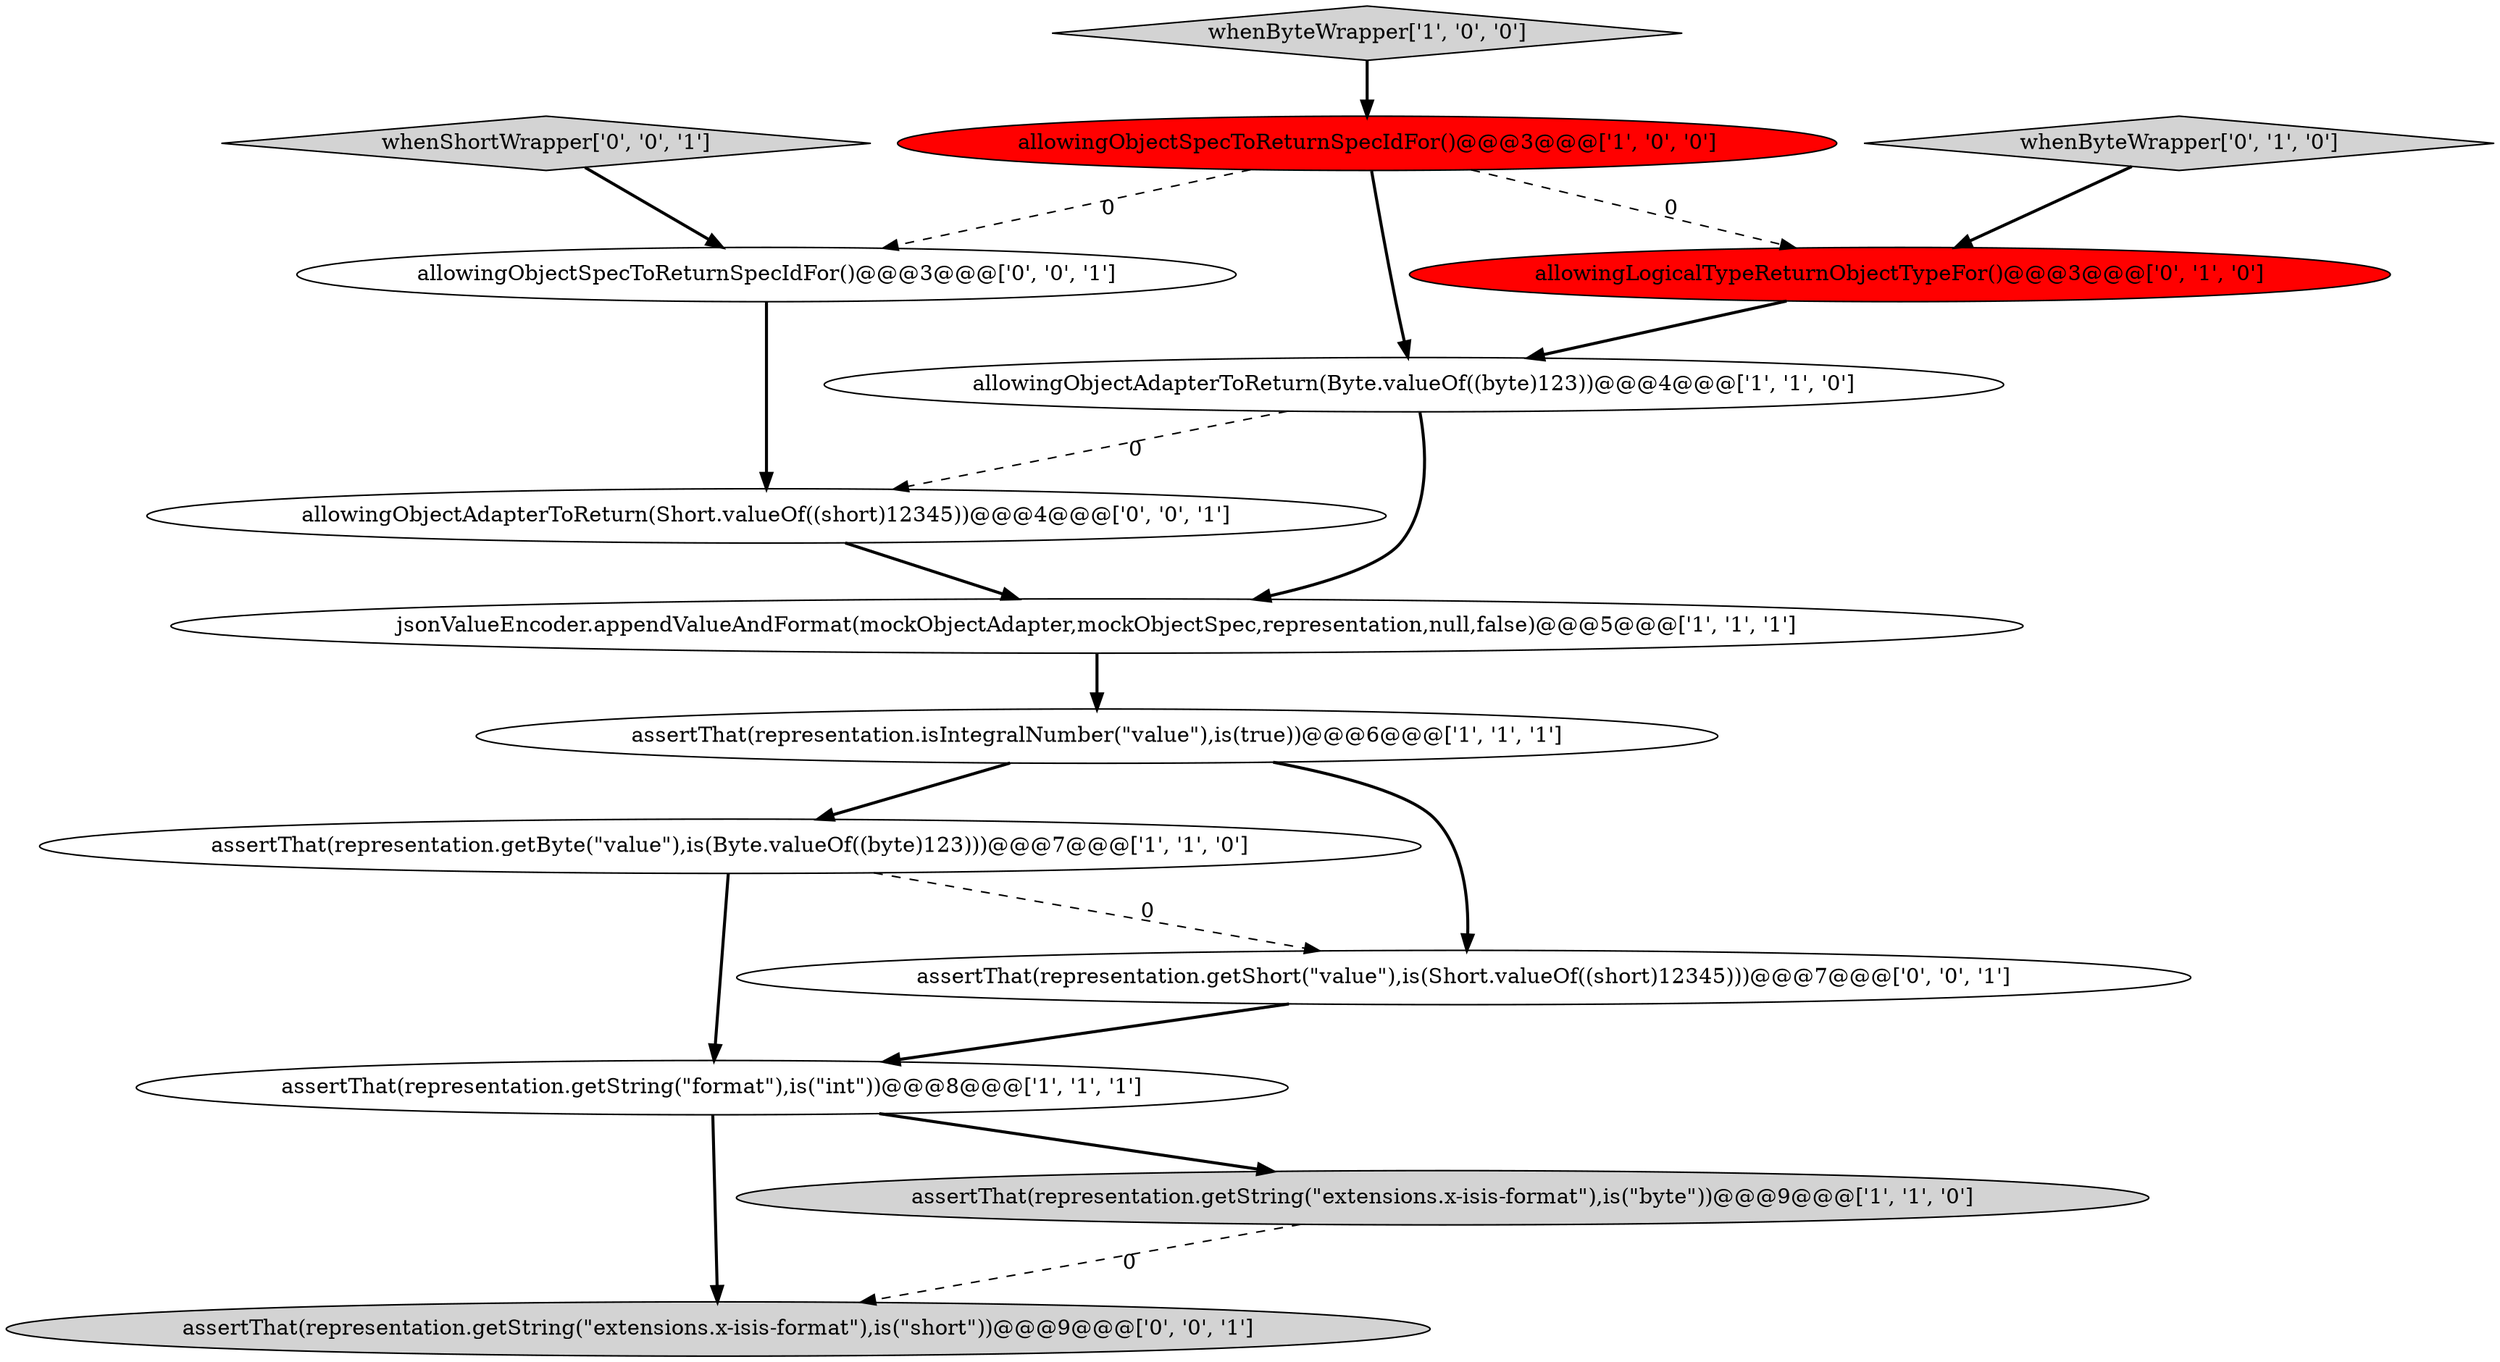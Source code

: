 digraph {
3 [style = filled, label = "allowingObjectSpecToReturnSpecIdFor()@@@3@@@['1', '0', '0']", fillcolor = red, shape = ellipse image = "AAA1AAABBB1BBB"];
14 [style = filled, label = "assertThat(representation.getShort(\"value\"),is(Short.valueOf((short)12345)))@@@7@@@['0', '0', '1']", fillcolor = white, shape = ellipse image = "AAA0AAABBB3BBB"];
10 [style = filled, label = "allowingObjectAdapterToReturn(Short.valueOf((short)12345))@@@4@@@['0', '0', '1']", fillcolor = white, shape = ellipse image = "AAA0AAABBB3BBB"];
11 [style = filled, label = "assertThat(representation.getString(\"extensions.x-isis-format\"),is(\"short\"))@@@9@@@['0', '0', '1']", fillcolor = lightgray, shape = ellipse image = "AAA0AAABBB3BBB"];
13 [style = filled, label = "whenShortWrapper['0', '0', '1']", fillcolor = lightgray, shape = diamond image = "AAA0AAABBB3BBB"];
7 [style = filled, label = "assertThat(representation.getString(\"format\"),is(\"int\"))@@@8@@@['1', '1', '1']", fillcolor = white, shape = ellipse image = "AAA0AAABBB1BBB"];
5 [style = filled, label = "whenByteWrapper['1', '0', '0']", fillcolor = lightgray, shape = diamond image = "AAA0AAABBB1BBB"];
9 [style = filled, label = "whenByteWrapper['0', '1', '0']", fillcolor = lightgray, shape = diamond image = "AAA0AAABBB2BBB"];
1 [style = filled, label = "jsonValueEncoder.appendValueAndFormat(mockObjectAdapter,mockObjectSpec,representation,null,false)@@@5@@@['1', '1', '1']", fillcolor = white, shape = ellipse image = "AAA0AAABBB1BBB"];
4 [style = filled, label = "assertThat(representation.getByte(\"value\"),is(Byte.valueOf((byte)123)))@@@7@@@['1', '1', '0']", fillcolor = white, shape = ellipse image = "AAA0AAABBB1BBB"];
12 [style = filled, label = "allowingObjectSpecToReturnSpecIdFor()@@@3@@@['0', '0', '1']", fillcolor = white, shape = ellipse image = "AAA0AAABBB3BBB"];
8 [style = filled, label = "allowingLogicalTypeReturnObjectTypeFor()@@@3@@@['0', '1', '0']", fillcolor = red, shape = ellipse image = "AAA1AAABBB2BBB"];
0 [style = filled, label = "assertThat(representation.getString(\"extensions.x-isis-format\"),is(\"byte\"))@@@9@@@['1', '1', '0']", fillcolor = lightgray, shape = ellipse image = "AAA0AAABBB1BBB"];
6 [style = filled, label = "assertThat(representation.isIntegralNumber(\"value\"),is(true))@@@6@@@['1', '1', '1']", fillcolor = white, shape = ellipse image = "AAA0AAABBB1BBB"];
2 [style = filled, label = "allowingObjectAdapterToReturn(Byte.valueOf((byte)123))@@@4@@@['1', '1', '0']", fillcolor = white, shape = ellipse image = "AAA0AAABBB1BBB"];
6->14 [style = bold, label=""];
5->3 [style = bold, label=""];
3->8 [style = dashed, label="0"];
6->4 [style = bold, label=""];
4->14 [style = dashed, label="0"];
7->0 [style = bold, label=""];
1->6 [style = bold, label=""];
12->10 [style = bold, label=""];
7->11 [style = bold, label=""];
13->12 [style = bold, label=""];
3->12 [style = dashed, label="0"];
3->2 [style = bold, label=""];
8->2 [style = bold, label=""];
10->1 [style = bold, label=""];
9->8 [style = bold, label=""];
2->1 [style = bold, label=""];
4->7 [style = bold, label=""];
2->10 [style = dashed, label="0"];
14->7 [style = bold, label=""];
0->11 [style = dashed, label="0"];
}
